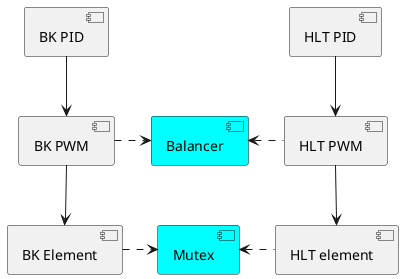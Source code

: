 @startuml Balanced Control Chain
component HLT_PID as "BK PID"
component HLT_PWM as "BK PWM"
component HLT_Pin as "BK Element"

component BK_PID as "HLT PID"
component BK_PWM as "HLT PWM"
component BK_Pin as "HLT element"

component Balancer #Cyan
component Mutex #Cyan

HLT_PID -down-> HLT_PWM
HLT_PWM -down-> HLT_Pin
HLT_PWM .right.> Balancer
HLT_Pin .right.> Mutex

BK_PID -down-> BK_PWM
BK_PWM -down-> BK_Pin
BK_PWM .left.> Balancer
BK_Pin .left.> Mutex

@enduml
